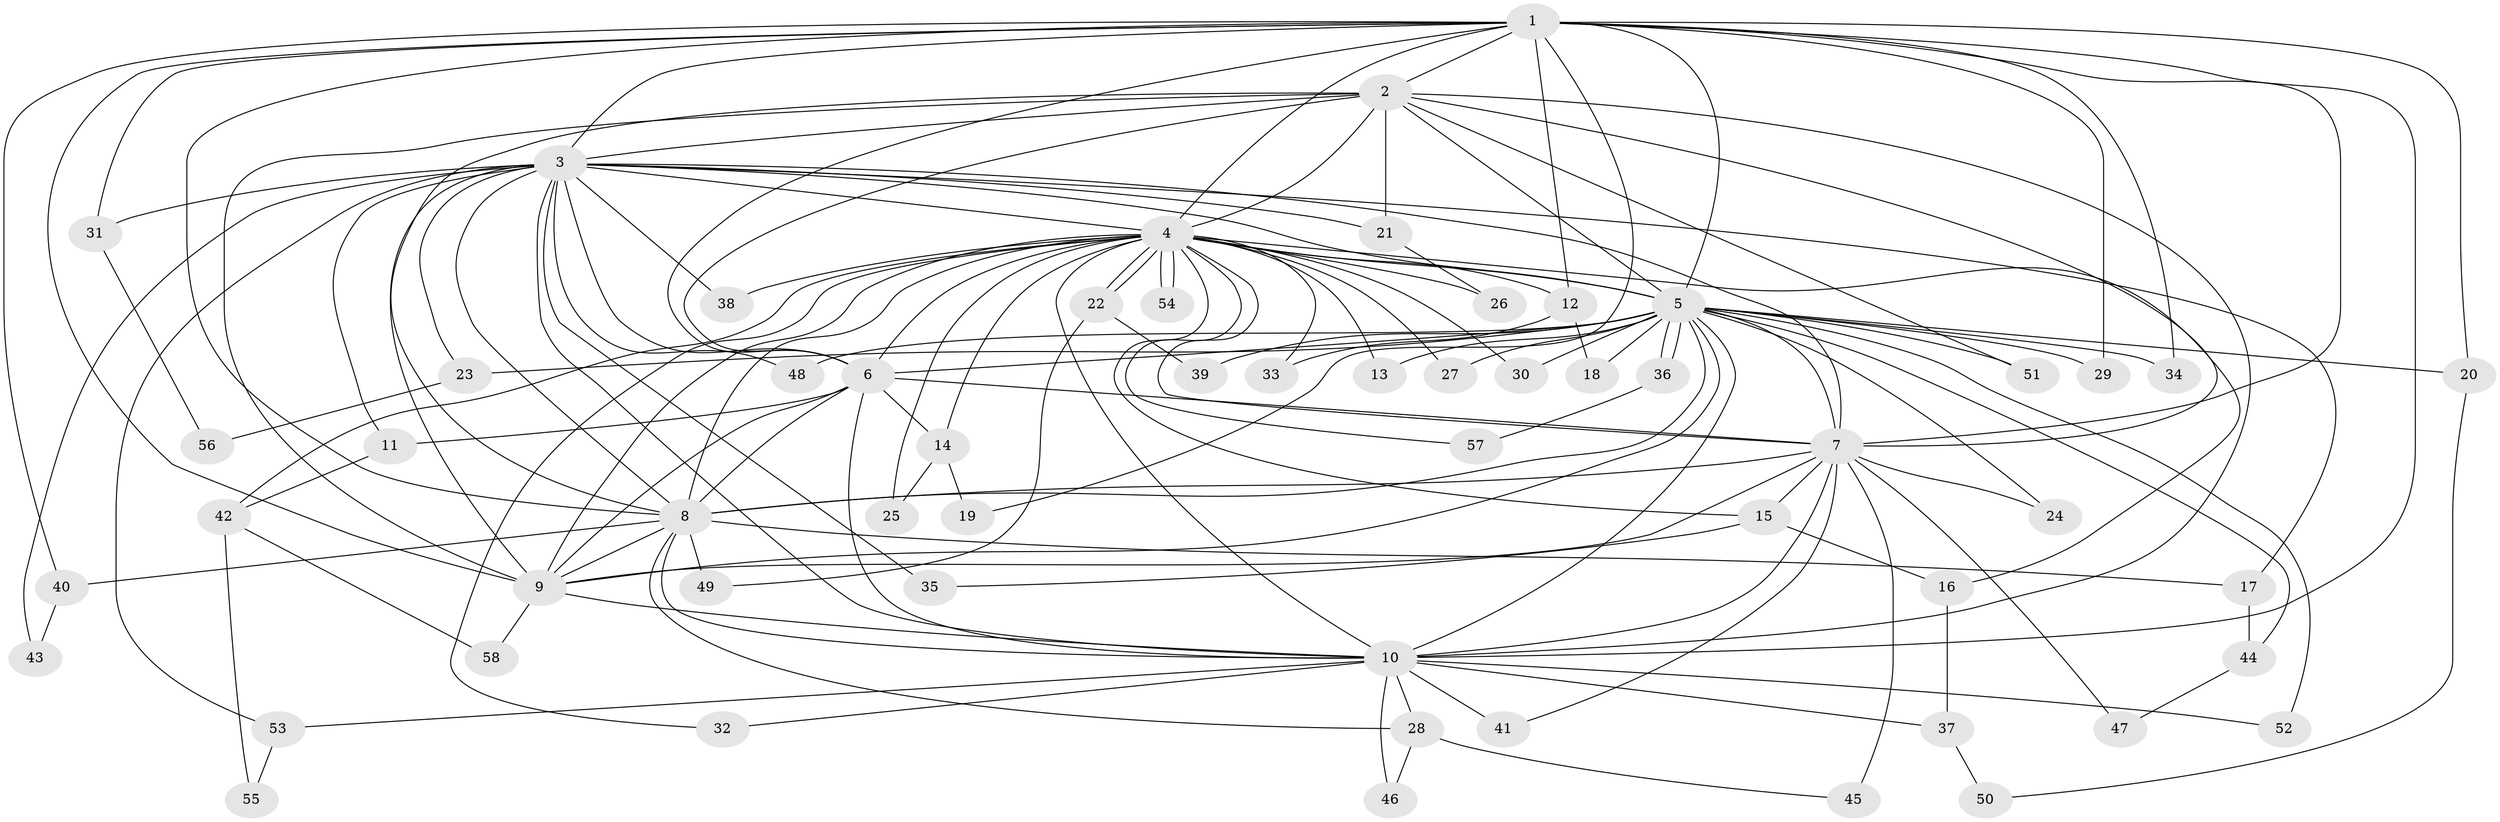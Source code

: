 // Generated by graph-tools (version 1.1) at 2025/11/02/27/25 16:11:03]
// undirected, 58 vertices, 141 edges
graph export_dot {
graph [start="1"]
  node [color=gray90,style=filled];
  1;
  2;
  3;
  4;
  5;
  6;
  7;
  8;
  9;
  10;
  11;
  12;
  13;
  14;
  15;
  16;
  17;
  18;
  19;
  20;
  21;
  22;
  23;
  24;
  25;
  26;
  27;
  28;
  29;
  30;
  31;
  32;
  33;
  34;
  35;
  36;
  37;
  38;
  39;
  40;
  41;
  42;
  43;
  44;
  45;
  46;
  47;
  48;
  49;
  50;
  51;
  52;
  53;
  54;
  55;
  56;
  57;
  58;
  1 -- 2;
  1 -- 3;
  1 -- 4;
  1 -- 5;
  1 -- 6;
  1 -- 7;
  1 -- 8;
  1 -- 9;
  1 -- 10;
  1 -- 12;
  1 -- 19;
  1 -- 20;
  1 -- 29;
  1 -- 31;
  1 -- 34;
  1 -- 40;
  2 -- 3;
  2 -- 4;
  2 -- 5;
  2 -- 6;
  2 -- 7;
  2 -- 8;
  2 -- 9;
  2 -- 10;
  2 -- 21;
  2 -- 51;
  3 -- 4;
  3 -- 5;
  3 -- 6;
  3 -- 7;
  3 -- 8;
  3 -- 9;
  3 -- 10;
  3 -- 11;
  3 -- 17;
  3 -- 21;
  3 -- 23;
  3 -- 31;
  3 -- 35;
  3 -- 38;
  3 -- 43;
  3 -- 48;
  3 -- 53;
  4 -- 5;
  4 -- 6;
  4 -- 7;
  4 -- 8;
  4 -- 9;
  4 -- 10;
  4 -- 12;
  4 -- 13;
  4 -- 14;
  4 -- 15;
  4 -- 16;
  4 -- 22;
  4 -- 22;
  4 -- 25;
  4 -- 26;
  4 -- 27;
  4 -- 30;
  4 -- 32;
  4 -- 33;
  4 -- 38;
  4 -- 42;
  4 -- 54;
  4 -- 54;
  4 -- 57;
  5 -- 6;
  5 -- 7;
  5 -- 8;
  5 -- 9;
  5 -- 10;
  5 -- 13;
  5 -- 18;
  5 -- 20;
  5 -- 23;
  5 -- 24;
  5 -- 27;
  5 -- 29;
  5 -- 30;
  5 -- 34;
  5 -- 36;
  5 -- 36;
  5 -- 39;
  5 -- 44;
  5 -- 48;
  5 -- 51;
  5 -- 52;
  6 -- 7;
  6 -- 8;
  6 -- 9;
  6 -- 10;
  6 -- 11;
  6 -- 14;
  7 -- 8;
  7 -- 9;
  7 -- 10;
  7 -- 15;
  7 -- 24;
  7 -- 41;
  7 -- 45;
  7 -- 47;
  8 -- 9;
  8 -- 10;
  8 -- 17;
  8 -- 28;
  8 -- 40;
  8 -- 49;
  9 -- 10;
  9 -- 58;
  10 -- 28;
  10 -- 32;
  10 -- 37;
  10 -- 41;
  10 -- 46;
  10 -- 52;
  10 -- 53;
  11 -- 42;
  12 -- 18;
  12 -- 33;
  14 -- 19;
  14 -- 25;
  15 -- 16;
  15 -- 35;
  16 -- 37;
  17 -- 44;
  20 -- 50;
  21 -- 26;
  22 -- 39;
  22 -- 49;
  23 -- 56;
  28 -- 45;
  28 -- 46;
  31 -- 56;
  36 -- 57;
  37 -- 50;
  40 -- 43;
  42 -- 55;
  42 -- 58;
  44 -- 47;
  53 -- 55;
}
